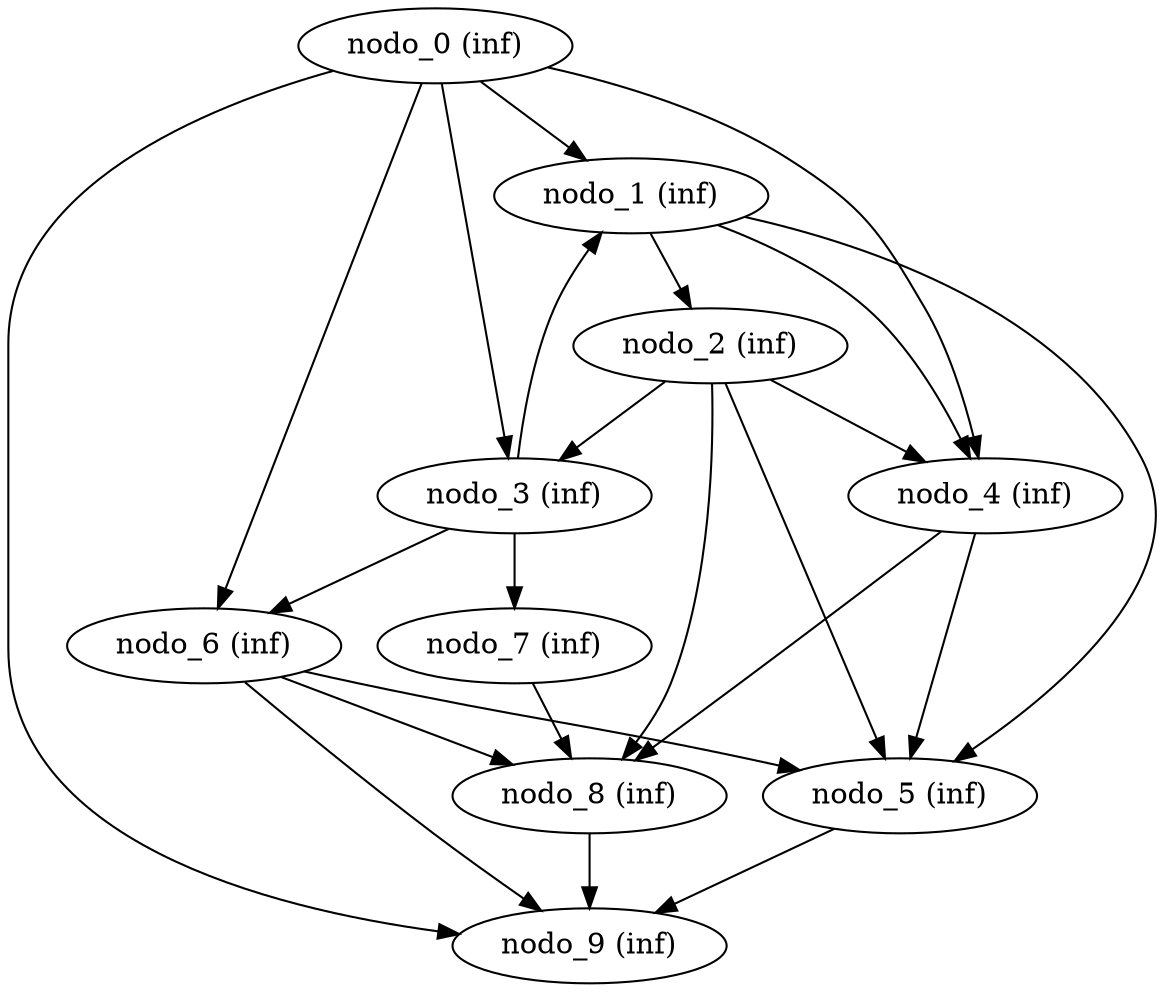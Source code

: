 digraph BarabasiAlbert_nodes_10_GradoMax_5 {
"nodo_0 (inf)";
"nodo_1 (inf)";
"nodo_2 (inf)";
"nodo_3 (inf)";
"nodo_4 (inf)";
"nodo_5 (inf)";
"nodo_6 (inf)";
"nodo_7 (inf)";
"nodo_8 (inf)";
"nodo_9 (inf)";
"nodo_0 (inf)" -> "nodo_1 (inf)" [weight=20];
"nodo_0 (inf)" -> "nodo_3 (inf)" [weight=12];
"nodo_0 (inf)" -> "nodo_4 (inf)" [weight=7];
"nodo_0 (inf)" -> "nodo_6 (inf)" [weight=26];
"nodo_0 (inf)" -> "nodo_9 (inf)" [weight=8];
"nodo_1 (inf)" -> "nodo_2 (inf)" [weight=18];
"nodo_1 (inf)" -> "nodo_4 (inf)" [weight=10];
"nodo_1 (inf)" -> "nodo_5 (inf)" [weight=16];
"nodo_2 (inf)" -> "nodo_3 (inf)" [weight=23];
"nodo_2 (inf)" -> "nodo_4 (inf)" [weight=28];
"nodo_2 (inf)" -> "nodo_5 (inf)" [weight=12];
"nodo_2 (inf)" -> "nodo_8 (inf)" [weight=15];
"nodo_3 (inf)" -> "nodo_1 (inf)" [weight=27];
"nodo_3 (inf)" -> "nodo_6 (inf)" [weight=17];
"nodo_3 (inf)" -> "nodo_7 (inf)" [weight=29];
"nodo_4 (inf)" -> "nodo_5 (inf)" [weight=15];
"nodo_4 (inf)" -> "nodo_8 (inf)" [weight=5];
"nodo_5 (inf)" -> "nodo_9 (inf)" [weight=16];
"nodo_6 (inf)" -> "nodo_5 (inf)" [weight=9];
"nodo_6 (inf)" -> "nodo_8 (inf)" [weight=18];
"nodo_6 (inf)" -> "nodo_9 (inf)" [weight=3];
"nodo_7 (inf)" -> "nodo_8 (inf)" [weight=1];
"nodo_8 (inf)" -> "nodo_9 (inf)" [weight=22];
}